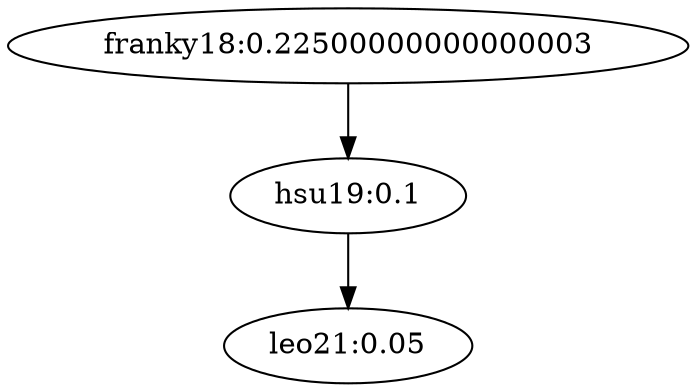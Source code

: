 digraph G {
  "18" [label="franky18:0.22500000000000003"]
  "18" -> "19"
  "19" [label="hsu19:0.1"]
  "19" -> "21"
  "21" [label="leo21:0.05"]
}

